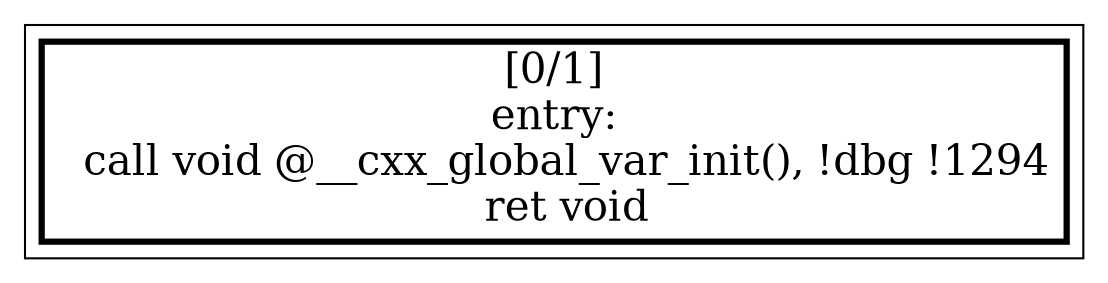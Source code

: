 
digraph G {





subgraph cluster0 {


node103 [penwidth=3.0,fontsize=20,shape=rectangle,label="[0/1]
entry:
  call void @__cxx_global_var_init(), !dbg !1294
  ret void
" ]



}

}
